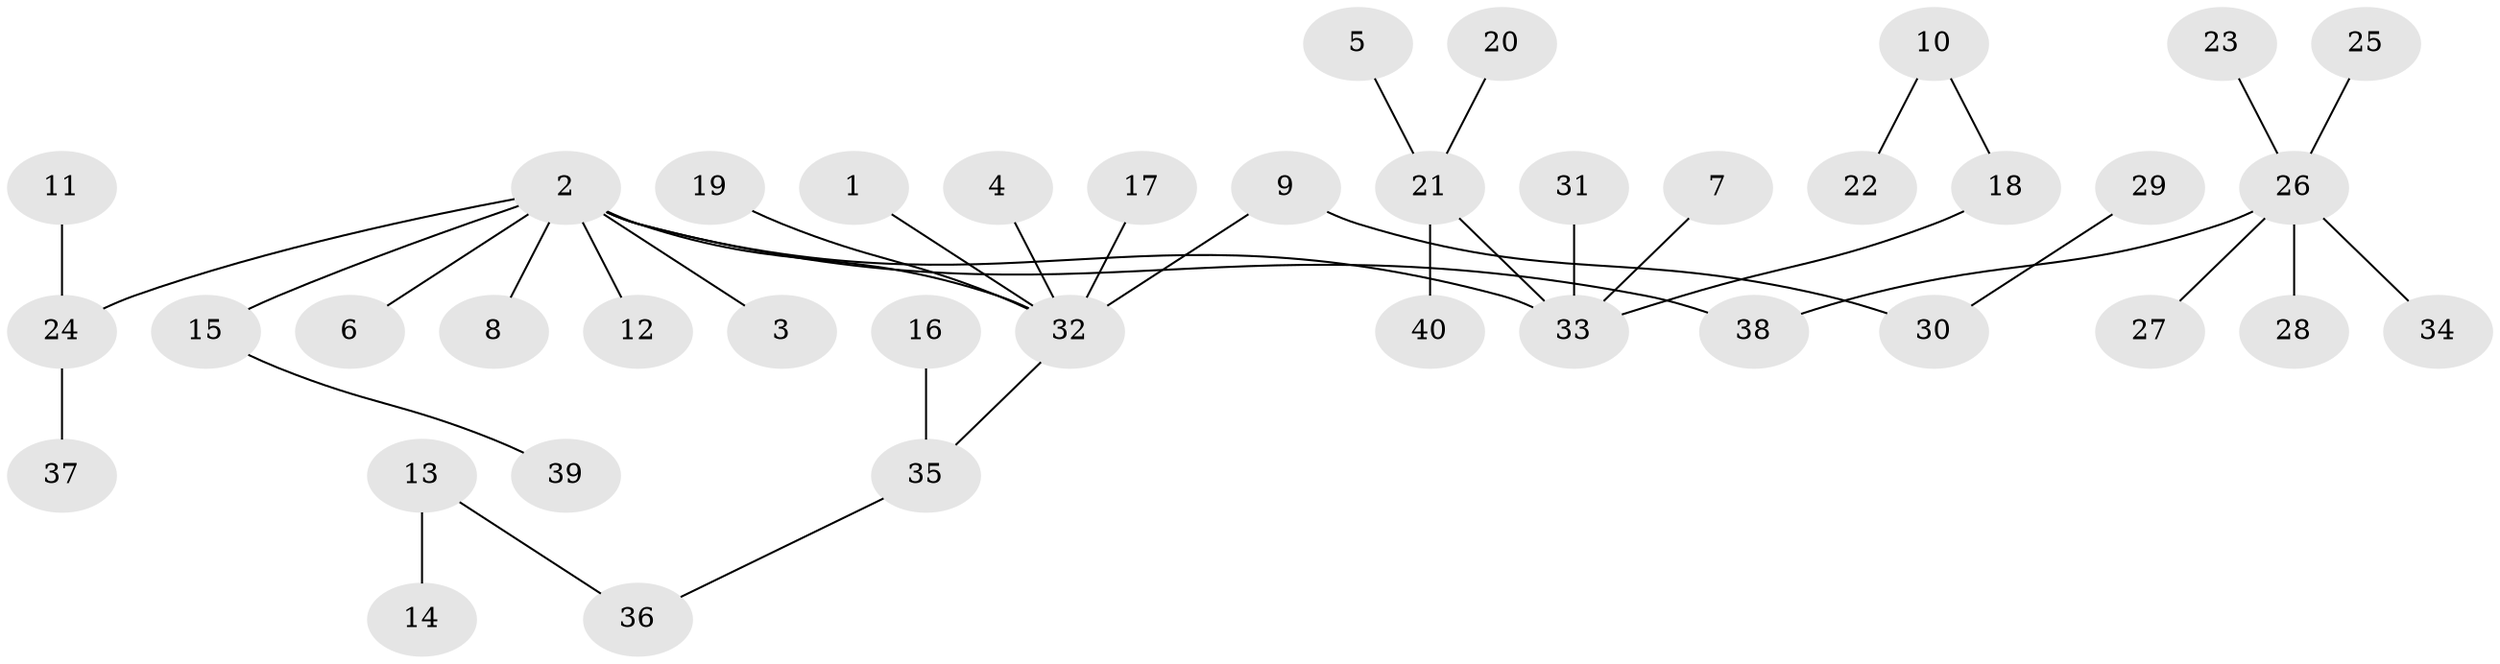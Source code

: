 // original degree distribution, {8: 0.0125, 9: 0.0125, 1: 0.525, 2: 0.2375, 4: 0.05, 3: 0.125, 5: 0.0375}
// Generated by graph-tools (version 1.1) at 2025/50/03/09/25 03:50:20]
// undirected, 40 vertices, 39 edges
graph export_dot {
graph [start="1"]
  node [color=gray90,style=filled];
  1;
  2;
  3;
  4;
  5;
  6;
  7;
  8;
  9;
  10;
  11;
  12;
  13;
  14;
  15;
  16;
  17;
  18;
  19;
  20;
  21;
  22;
  23;
  24;
  25;
  26;
  27;
  28;
  29;
  30;
  31;
  32;
  33;
  34;
  35;
  36;
  37;
  38;
  39;
  40;
  1 -- 32 [weight=1.0];
  2 -- 3 [weight=1.0];
  2 -- 6 [weight=1.0];
  2 -- 8 [weight=1.0];
  2 -- 12 [weight=1.0];
  2 -- 15 [weight=1.0];
  2 -- 24 [weight=1.0];
  2 -- 32 [weight=1.0];
  2 -- 33 [weight=1.0];
  2 -- 38 [weight=1.0];
  4 -- 32 [weight=1.0];
  5 -- 21 [weight=1.0];
  7 -- 33 [weight=1.0];
  9 -- 30 [weight=1.0];
  9 -- 32 [weight=1.0];
  10 -- 18 [weight=1.0];
  10 -- 22 [weight=1.0];
  11 -- 24 [weight=1.0];
  13 -- 14 [weight=1.0];
  13 -- 36 [weight=1.0];
  15 -- 39 [weight=1.0];
  16 -- 35 [weight=1.0];
  17 -- 32 [weight=1.0];
  18 -- 33 [weight=1.0];
  19 -- 32 [weight=1.0];
  20 -- 21 [weight=1.0];
  21 -- 33 [weight=1.0];
  21 -- 40 [weight=1.0];
  23 -- 26 [weight=1.0];
  24 -- 37 [weight=1.0];
  25 -- 26 [weight=1.0];
  26 -- 27 [weight=1.0];
  26 -- 28 [weight=1.0];
  26 -- 34 [weight=1.0];
  26 -- 38 [weight=1.0];
  29 -- 30 [weight=1.0];
  31 -- 33 [weight=1.0];
  32 -- 35 [weight=1.0];
  35 -- 36 [weight=1.0];
}

